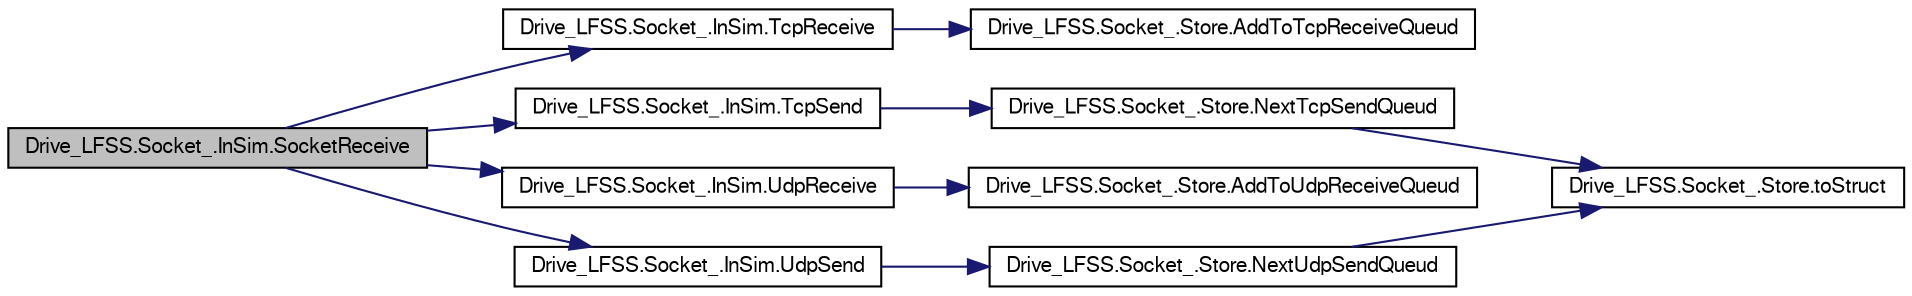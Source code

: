 digraph G
{
  bgcolor="transparent";
  edge [fontname="FreeSans",fontsize=10,labelfontname="FreeSans",labelfontsize=10];
  node [fontname="FreeSans",fontsize=10,shape=record];
  rankdir=LR;
  Node1 [label="Drive_LFSS.Socket_.InSim.SocketReceive",height=0.2,width=0.4,color="black", fillcolor="grey75", style="filled" fontcolor="black"];
  Node1 -> Node2 [color="midnightblue",fontsize=10,style="solid",fontname="FreeSans"];
  Node2 [label="Drive_LFSS.Socket_.InSim.TcpReceive",height=0.2,width=0.4,color="black",URL="$class_drive___l_f_s_s_1_1_socket___1_1_in_sim.html#c4646bf6d5ac3304c58520b680a60af3"];
  Node2 -> Node3 [color="midnightblue",fontsize=10,style="solid",fontname="FreeSans"];
  Node3 [label="Drive_LFSS.Socket_.Store.AddToTcpReceiveQueud",height=0.2,width=0.4,color="black",URL="$class_drive___l_f_s_s_1_1_socket___1_1_store.html#fca6b41ede071f489466765dc49542b4"];
  Node1 -> Node4 [color="midnightblue",fontsize=10,style="solid",fontname="FreeSans"];
  Node4 [label="Drive_LFSS.Socket_.InSim.TcpSend",height=0.2,width=0.4,color="black",URL="$class_drive___l_f_s_s_1_1_socket___1_1_in_sim.html#cbbd8dde5fa1a8a4bcd8711af8f220c4"];
  Node4 -> Node5 [color="midnightblue",fontsize=10,style="solid",fontname="FreeSans"];
  Node5 [label="Drive_LFSS.Socket_.Store.NextTcpSendQueud",height=0.2,width=0.4,color="black",URL="$class_drive___l_f_s_s_1_1_socket___1_1_store.html#953e76671694ea575bf97a66edf877da"];
  Node5 -> Node6 [color="midnightblue",fontsize=10,style="solid",fontname="FreeSans"];
  Node6 [label="Drive_LFSS.Socket_.Store.toStruct",height=0.2,width=0.4,color="black",URL="$class_drive___l_f_s_s_1_1_socket___1_1_store.html#87aa2201168ae12e1d9116370ecd8e32"];
  Node1 -> Node7 [color="midnightblue",fontsize=10,style="solid",fontname="FreeSans"];
  Node7 [label="Drive_LFSS.Socket_.InSim.UdpReceive",height=0.2,width=0.4,color="black",URL="$class_drive___l_f_s_s_1_1_socket___1_1_in_sim.html#07c7ee5dd636cda5a36d91fd07f4ca72"];
  Node7 -> Node8 [color="midnightblue",fontsize=10,style="solid",fontname="FreeSans"];
  Node8 [label="Drive_LFSS.Socket_.Store.AddToUdpReceiveQueud",height=0.2,width=0.4,color="black",URL="$class_drive___l_f_s_s_1_1_socket___1_1_store.html#09d2feba92c46a7979ac8fb148b5830a"];
  Node1 -> Node9 [color="midnightblue",fontsize=10,style="solid",fontname="FreeSans"];
  Node9 [label="Drive_LFSS.Socket_.InSim.UdpSend",height=0.2,width=0.4,color="black",URL="$class_drive___l_f_s_s_1_1_socket___1_1_in_sim.html#aa5cfcda874af2736165383ebe57112c"];
  Node9 -> Node10 [color="midnightblue",fontsize=10,style="solid",fontname="FreeSans"];
  Node10 [label="Drive_LFSS.Socket_.Store.NextUdpSendQueud",height=0.2,width=0.4,color="black",URL="$class_drive___l_f_s_s_1_1_socket___1_1_store.html#c570cb6f2bb594205ef67d9e6431e636"];
  Node10 -> Node6 [color="midnightblue",fontsize=10,style="solid",fontname="FreeSans"];
}
